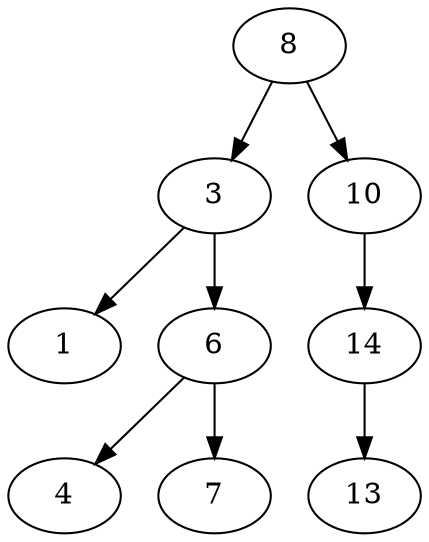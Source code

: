 digraph {
8;
8 -> 3;
3;
3 -> 1;
1;
3 -> 6;
6;
6 -> 4;
4;
6 -> 7;
7;
8 -> 10;
10;
10 -> 14;
14;
14 -> 13;
13;
}
